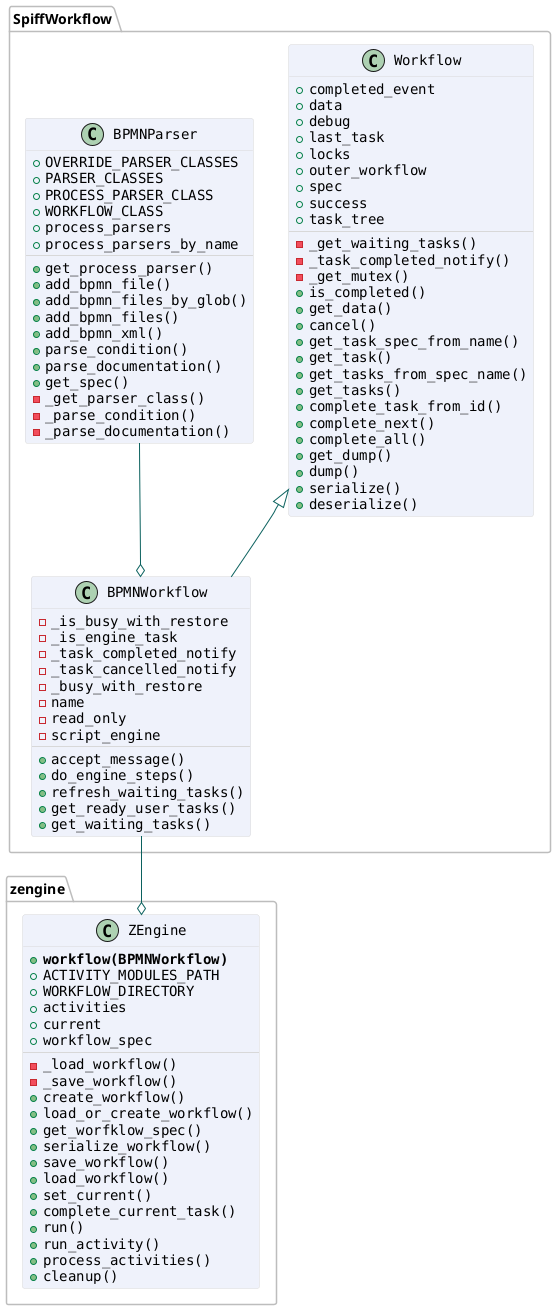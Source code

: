 @startuml

skinparam classAttributeFontName Monospaced
skinparam classBackgroundColor #EFF2FB
skinparam classBorderColor #D8D8D8
skinparam packageBorderColor #BDBDBD
skinparam classArrowColor #0B615E
skinparam shadowing false

package SpiffWorkflow{
class Workflow{
+ completed_event
+ data
+ debug
+ last_task
+ locks
+ outer_workflow
+ spec
+ success
+ task_tree
--
- _get_waiting_tasks()
- _task_completed_notify()
- _get_mutex()
+ is_completed()
+ get_data()
+ cancel()
+ get_task_spec_from_name()
+ get_task()
+ get_tasks_from_spec_name()
+ get_tasks()
+ complete_task_from_id()
+ complete_next()
+ complete_all()
+ get_dump()
+ dump()
+ serialize()
+ deserialize()
}
class BPMNWorkflow extends Workflow{
- _is_busy_with_restore
- _is_engine_task
- _task_completed_notify
- _task_cancelled_notify
- _busy_with_restore
- name
- read_only
- script_engine
--
+ accept_message()
+ do_engine_steps()
+ refresh_waiting_tasks()
+ get_ready_user_tasks()
+ get_waiting_tasks()
}
class BPMNParser{
+ OVERRIDE_PARSER_CLASSES
+ PARSER_CLASSES
+ PROCESS_PARSER_CLASS
+ WORKFLOW_CLASS
+ process_parsers
+ process_parsers_by_name
--
+ get_process_parser()
+ add_bpmn_file()
+ add_bpmn_files_by_glob()
+ add_bpmn_files()
+ add_bpmn_xml()
+ parse_condition()
+ parse_documentation()
+ get_spec()
- _get_parser_class()
- _parse_condition()
- _parse_documentation()
}
BPMNParser --o BPMNWorkflow
}

BPMNWorkflow --o zengine.ZEngine

package zengine{
    class ZEngine{
        + **workflow(BPMNWorkflow)**
        + ACTIVITY_MODULES_PATH
        + WORKFLOW_DIRECTORY
        + activities
        + current
        + workflow_spec
        --
        - _load_workflow()
        - _save_workflow()
        + create_workflow()
        + load_or_create_workflow()
        + get_worfklow_spec()
        + serialize_workflow()
        + save_workflow()
        + load_workflow()
        + set_current()
        + complete_current_task()
        + run()
        + run_activity()
        + process_activities()
        + cleanup()
    }
}


@enduml
